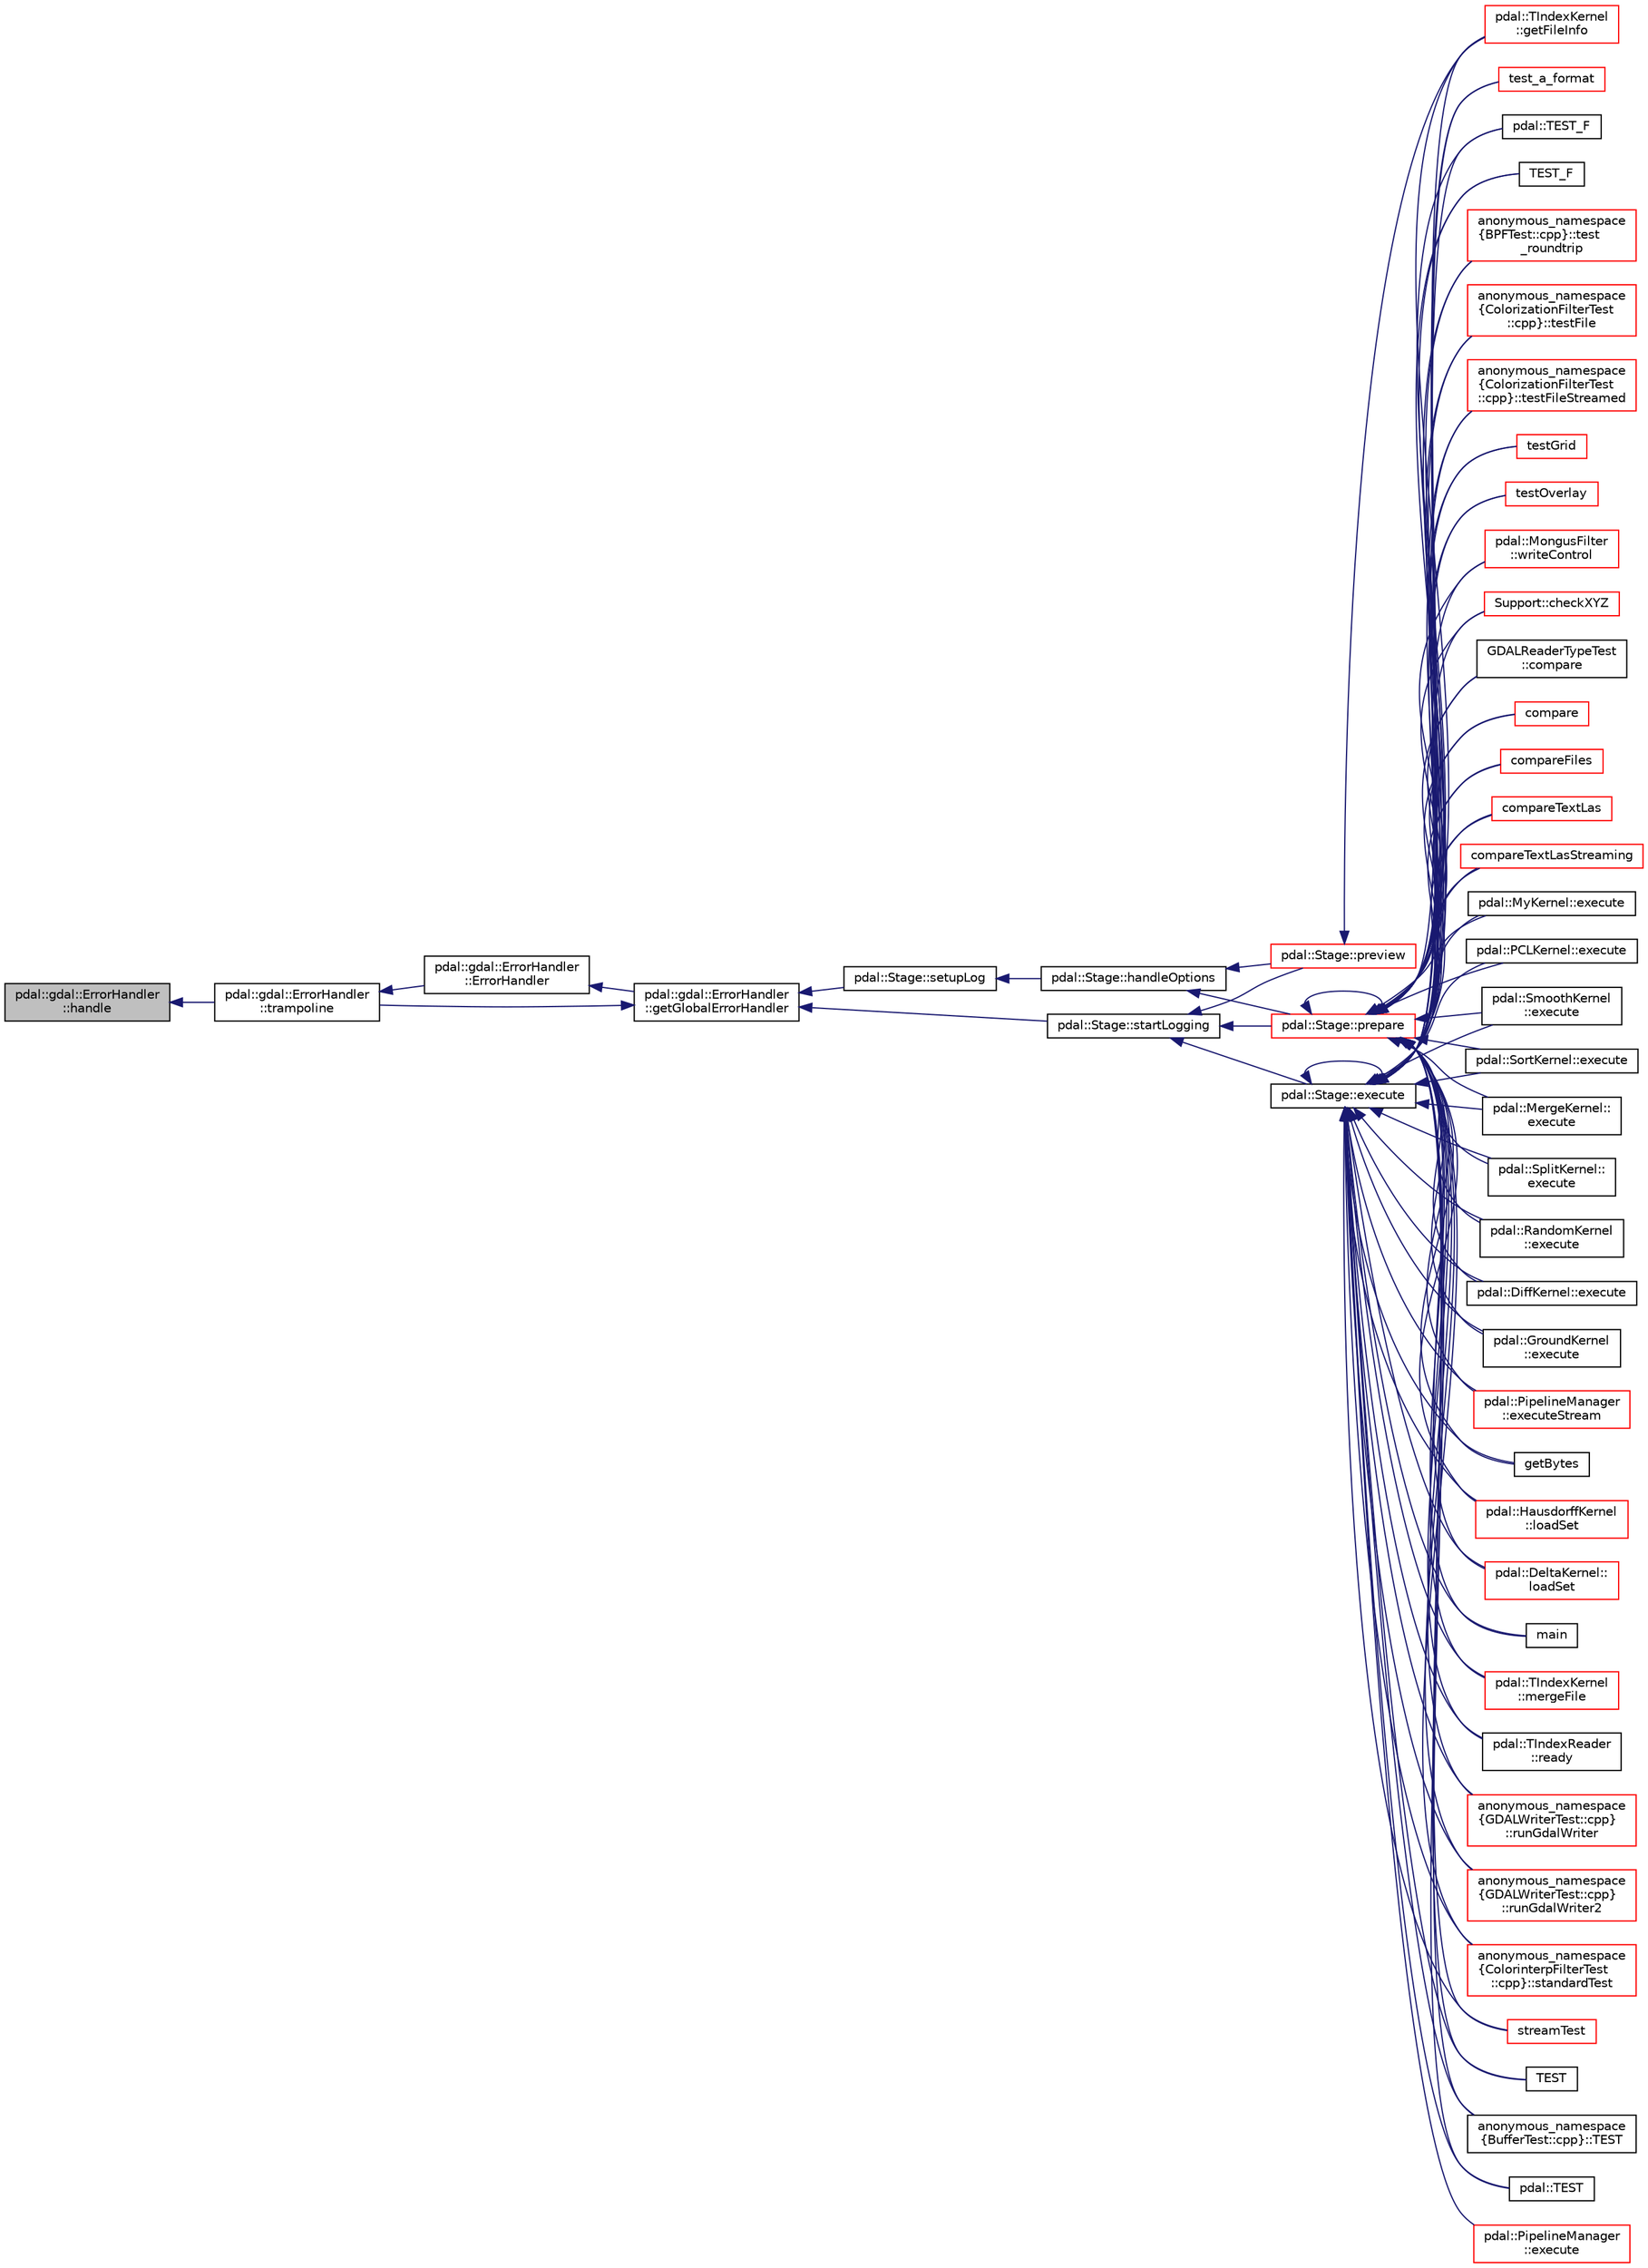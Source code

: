 digraph "pdal::gdal::ErrorHandler::handle"
{
  edge [fontname="Helvetica",fontsize="10",labelfontname="Helvetica",labelfontsize="10"];
  node [fontname="Helvetica",fontsize="10",shape=record];
  rankdir="LR";
  Node1 [label="pdal::gdal::ErrorHandler\l::handle",height=0.2,width=0.4,color="black", fillcolor="grey75", style="filled", fontcolor="black"];
  Node1 -> Node2 [dir="back",color="midnightblue",fontsize="10",style="solid",fontname="Helvetica"];
  Node2 [label="pdal::gdal::ErrorHandler\l::trampoline",height=0.2,width=0.4,color="black", fillcolor="white", style="filled",URL="$classpdal_1_1gdal_1_1ErrorHandler.html#a6381c703007e462e66d9906c806ec0a4"];
  Node2 -> Node3 [dir="back",color="midnightblue",fontsize="10",style="solid",fontname="Helvetica"];
  Node3 [label="pdal::gdal::ErrorHandler\l::ErrorHandler",height=0.2,width=0.4,color="black", fillcolor="white", style="filled",URL="$classpdal_1_1gdal_1_1ErrorHandler.html#a73215504640551589024d36018f81d33"];
  Node3 -> Node4 [dir="back",color="midnightblue",fontsize="10",style="solid",fontname="Helvetica"];
  Node4 [label="pdal::gdal::ErrorHandler\l::getGlobalErrorHandler",height=0.2,width=0.4,color="black", fillcolor="white", style="filled",URL="$classpdal_1_1gdal_1_1ErrorHandler.html#a56e0125595a43bf3b0cbd0b9a4bc55ea"];
  Node4 -> Node5 [dir="back",color="midnightblue",fontsize="10",style="solid",fontname="Helvetica"];
  Node5 [label="pdal::Stage::setupLog",height=0.2,width=0.4,color="black", fillcolor="white", style="filled",URL="$classpdal_1_1Stage.html#ab94db25b14b94de1f62f9738327accd2"];
  Node5 -> Node6 [dir="back",color="midnightblue",fontsize="10",style="solid",fontname="Helvetica"];
  Node6 [label="pdal::Stage::handleOptions",height=0.2,width=0.4,color="black", fillcolor="white", style="filled",URL="$classpdal_1_1Stage.html#a75f17f9b67f48f6aab1d98aadefc4d5c"];
  Node6 -> Node7 [dir="back",color="midnightblue",fontsize="10",style="solid",fontname="Helvetica"];
  Node7 [label="pdal::Stage::prepare",height=0.2,width=0.4,color="red", fillcolor="white", style="filled",URL="$classpdal_1_1Stage.html#a4b9296a59f8852b3d08630f1086bfbea"];
  Node7 -> Node8 [dir="back",color="midnightblue",fontsize="10",style="solid",fontname="Helvetica"];
  Node8 [label="Support::checkXYZ",height=0.2,width=0.4,color="red", fillcolor="white", style="filled",URL="$classSupport.html#a0f6b5ed9b20a213a0607f3b989b81cec"];
  Node7 -> Node9 [dir="back",color="midnightblue",fontsize="10",style="solid",fontname="Helvetica"];
  Node9 [label="GDALReaderTypeTest\l::compare",height=0.2,width=0.4,color="black", fillcolor="white", style="filled",URL="$classGDALReaderTypeTest.html#a7ccb2f33deda3d1840509c81f3718ca8"];
  Node7 -> Node10 [dir="back",color="midnightblue",fontsize="10",style="solid",fontname="Helvetica"];
  Node10 [label="compare",height=0.2,width=0.4,color="red", fillcolor="white", style="filled",URL="$OCITest_8cpp.html#aa992a42d3b52c376e3902f1412402781"];
  Node7 -> Node11 [dir="back",color="midnightblue",fontsize="10",style="solid",fontname="Helvetica"];
  Node11 [label="compareFiles",height=0.2,width=0.4,color="red", fillcolor="white", style="filled",URL="$LasWriterTest_8cpp.html#a3303a951654ed83ac6abc2a44e07b2d3"];
  Node7 -> Node12 [dir="back",color="midnightblue",fontsize="10",style="solid",fontname="Helvetica"];
  Node12 [label="compareTextLas",height=0.2,width=0.4,color="red", fillcolor="white", style="filled",URL="$TextReaderTest_8cpp.html#a509a22500d50c63ed7f1575067f5879d"];
  Node7 -> Node13 [dir="back",color="midnightblue",fontsize="10",style="solid",fontname="Helvetica"];
  Node13 [label="compareTextLasStreaming",height=0.2,width=0.4,color="red", fillcolor="white", style="filled",URL="$TextReaderTest_8cpp.html#afffb357c566f20e6383568d28525817a"];
  Node7 -> Node14 [dir="back",color="midnightblue",fontsize="10",style="solid",fontname="Helvetica"];
  Node14 [label="pdal::MyKernel::execute",height=0.2,width=0.4,color="black", fillcolor="white", style="filled",URL="$classpdal_1_1MyKernel.html#a2aa834686cb68aab88b9d40df48d6f13"];
  Node7 -> Node15 [dir="back",color="midnightblue",fontsize="10",style="solid",fontname="Helvetica"];
  Node15 [label="pdal::PCLKernel::execute",height=0.2,width=0.4,color="black", fillcolor="white", style="filled",URL="$classpdal_1_1PCLKernel.html#aab22ad378b4c29bbe5dd69ad6eb0c6ef"];
  Node7 -> Node16 [dir="back",color="midnightblue",fontsize="10",style="solid",fontname="Helvetica"];
  Node16 [label="pdal::SmoothKernel\l::execute",height=0.2,width=0.4,color="black", fillcolor="white", style="filled",URL="$classpdal_1_1SmoothKernel.html#a12357e09bb47a0567ed0af7089c3739f"];
  Node7 -> Node17 [dir="back",color="midnightblue",fontsize="10",style="solid",fontname="Helvetica"];
  Node17 [label="pdal::SortKernel::execute",height=0.2,width=0.4,color="black", fillcolor="white", style="filled",URL="$classpdal_1_1SortKernel.html#a35de433cd919ac9fc87a957395323820"];
  Node7 -> Node18 [dir="back",color="midnightblue",fontsize="10",style="solid",fontname="Helvetica"];
  Node18 [label="pdal::MergeKernel::\lexecute",height=0.2,width=0.4,color="black", fillcolor="white", style="filled",URL="$classpdal_1_1MergeKernel.html#a0f279da4375db6bb051489b6588fa897"];
  Node7 -> Node19 [dir="back",color="midnightblue",fontsize="10",style="solid",fontname="Helvetica"];
  Node19 [label="pdal::SplitKernel::\lexecute",height=0.2,width=0.4,color="black", fillcolor="white", style="filled",URL="$classpdal_1_1SplitKernel.html#aa93e386ee8d67c65d5c31d39ec7c9971"];
  Node7 -> Node20 [dir="back",color="midnightblue",fontsize="10",style="solid",fontname="Helvetica"];
  Node20 [label="pdal::RandomKernel\l::execute",height=0.2,width=0.4,color="black", fillcolor="white", style="filled",URL="$classpdal_1_1RandomKernel.html#ae101bc78cfab26709852a1ef31d7a38f"];
  Node7 -> Node21 [dir="back",color="midnightblue",fontsize="10",style="solid",fontname="Helvetica"];
  Node21 [label="pdal::DiffKernel::execute",height=0.2,width=0.4,color="black", fillcolor="white", style="filled",URL="$classpdal_1_1DiffKernel.html#a5594ac6561864e2c80a26545397d56f6"];
  Node7 -> Node22 [dir="back",color="midnightblue",fontsize="10",style="solid",fontname="Helvetica"];
  Node22 [label="pdal::GroundKernel\l::execute",height=0.2,width=0.4,color="black", fillcolor="white", style="filled",URL="$classpdal_1_1GroundKernel.html#a652b5f932cd5e982b887917a82f692e2"];
  Node7 -> Node23 [dir="back",color="midnightblue",fontsize="10",style="solid",fontname="Helvetica"];
  Node23 [label="pdal::PipelineManager\l::executeStream",height=0.2,width=0.4,color="red", fillcolor="white", style="filled",URL="$classpdal_1_1PipelineManager.html#a657ff17a1dce54e42bd3f152759a896c"];
  Node7 -> Node24 [dir="back",color="midnightblue",fontsize="10",style="solid",fontname="Helvetica"];
  Node24 [label="getBytes",height=0.2,width=0.4,color="black", fillcolor="white", style="filled",URL="$CompressionTest_8cpp.html#a6d46cc9b57a277b3a7c486859232bcf8"];
  Node7 -> Node25 [dir="back",color="midnightblue",fontsize="10",style="solid",fontname="Helvetica"];
  Node25 [label="pdal::TIndexKernel\l::getFileInfo",height=0.2,width=0.4,color="red", fillcolor="white", style="filled",URL="$classpdal_1_1TIndexKernel.html#a496ad191832c2af610f60ae5ef00d1d0"];
  Node7 -> Node26 [dir="back",color="midnightblue",fontsize="10",style="solid",fontname="Helvetica"];
  Node26 [label="pdal::HausdorffKernel\l::loadSet",height=0.2,width=0.4,color="red", fillcolor="white", style="filled",URL="$classpdal_1_1HausdorffKernel.html#a1d3664d111d8b5abc23ab609e3b9163e"];
  Node7 -> Node27 [dir="back",color="midnightblue",fontsize="10",style="solid",fontname="Helvetica"];
  Node27 [label="pdal::DeltaKernel::\lloadSet",height=0.2,width=0.4,color="red", fillcolor="white", style="filled",URL="$classpdal_1_1DeltaKernel.html#a9f78c94029ba013d88acd41301de7ee2"];
  Node7 -> Node28 [dir="back",color="midnightblue",fontsize="10",style="solid",fontname="Helvetica"];
  Node28 [label="main",height=0.2,width=0.4,color="black", fillcolor="white", style="filled",URL="$tutorial_8cpp.html#a0ddf1224851353fc92bfbff6f499fa97"];
  Node7 -> Node29 [dir="back",color="midnightblue",fontsize="10",style="solid",fontname="Helvetica"];
  Node29 [label="pdal::TIndexKernel\l::mergeFile",height=0.2,width=0.4,color="red", fillcolor="white", style="filled",URL="$classpdal_1_1TIndexKernel.html#a260c46e9fc8a9e5dddd395c93422dfa6"];
  Node7 -> Node7 [dir="back",color="midnightblue",fontsize="10",style="solid",fontname="Helvetica"];
  Node7 -> Node30 [dir="back",color="midnightblue",fontsize="10",style="solid",fontname="Helvetica"];
  Node30 [label="pdal::TIndexReader\l::ready",height=0.2,width=0.4,color="black", fillcolor="white", style="filled",URL="$classpdal_1_1TIndexReader.html#aab30ff453c7bb99f11295f9a6395f9a9"];
  Node7 -> Node31 [dir="back",color="midnightblue",fontsize="10",style="solid",fontname="Helvetica"];
  Node31 [label="anonymous_namespace\l\{GDALWriterTest::cpp\}\l::runGdalWriter",height=0.2,width=0.4,color="red", fillcolor="white", style="filled",URL="$namespaceanonymous__namespace_02GDALWriterTest_8cpp_03.html#afa82c052f6116c30a757052c3013ec06"];
  Node7 -> Node32 [dir="back",color="midnightblue",fontsize="10",style="solid",fontname="Helvetica"];
  Node32 [label="anonymous_namespace\l\{GDALWriterTest::cpp\}\l::runGdalWriter2",height=0.2,width=0.4,color="red", fillcolor="white", style="filled",URL="$namespaceanonymous__namespace_02GDALWriterTest_8cpp_03.html#ab4af538727de76014b4faf8c8b616793"];
  Node7 -> Node33 [dir="back",color="midnightblue",fontsize="10",style="solid",fontname="Helvetica"];
  Node33 [label="anonymous_namespace\l\{ColorinterpFilterTest\l::cpp\}::standardTest",height=0.2,width=0.4,color="red", fillcolor="white", style="filled",URL="$namespaceanonymous__namespace_02ColorinterpFilterTest_8cpp_03.html#a2c7a8c71c9e37bd0e7821a01064bd259"];
  Node7 -> Node34 [dir="back",color="midnightblue",fontsize="10",style="solid",fontname="Helvetica"];
  Node34 [label="streamTest",height=0.2,width=0.4,color="red", fillcolor="white", style="filled",URL="$LasReaderTest_8cpp.html#a3fe845027bd4709eb9126245edd6f3c6"];
  Node7 -> Node35 [dir="back",color="midnightblue",fontsize="10",style="solid",fontname="Helvetica"];
  Node35 [label="TEST",height=0.2,width=0.4,color="black", fillcolor="white", style="filled",URL="$MatlabReaderTest_8cpp.html#a13d075df757d9911160c6c091b867b08"];
  Node7 -> Node36 [dir="back",color="midnightblue",fontsize="10",style="solid",fontname="Helvetica"];
  Node36 [label="anonymous_namespace\l\{BufferTest::cpp\}::TEST",height=0.2,width=0.4,color="black", fillcolor="white", style="filled",URL="$namespaceanonymous__namespace_02BufferTest_8cpp_03.html#aa82a48c7e159e43f9c99511f10d16b3c"];
  Node7 -> Node37 [dir="back",color="midnightblue",fontsize="10",style="solid",fontname="Helvetica"];
  Node37 [label="pdal::TEST",height=0.2,width=0.4,color="black", fillcolor="white", style="filled",URL="$namespacepdal.html#a51cbf5225e506db21e7efe20f4eebb09"];
  Node7 -> Node38 [dir="back",color="midnightblue",fontsize="10",style="solid",fontname="Helvetica"];
  Node38 [label="test_a_format",height=0.2,width=0.4,color="red", fillcolor="white", style="filled",URL="$LasReaderTest_8cpp.html#aa76b17cddb63cde84b93800acc213041"];
  Node7 -> Node39 [dir="back",color="midnightblue",fontsize="10",style="solid",fontname="Helvetica"];
  Node39 [label="pdal::TEST_F",height=0.2,width=0.4,color="black", fillcolor="white", style="filled",URL="$namespacepdal.html#ab19387b4eb501050585c3603e06db46a"];
  Node7 -> Node40 [dir="back",color="midnightblue",fontsize="10",style="solid",fontname="Helvetica"];
  Node40 [label="TEST_F",height=0.2,width=0.4,color="black", fillcolor="white", style="filled",URL="$GreyhoundReaderTest_8cpp.html#af2d766907254ea1571821d6d621f0b61"];
  Node7 -> Node41 [dir="back",color="midnightblue",fontsize="10",style="solid",fontname="Helvetica"];
  Node41 [label="anonymous_namespace\l\{BPFTest::cpp\}::test\l_roundtrip",height=0.2,width=0.4,color="red", fillcolor="white", style="filled",URL="$namespaceanonymous__namespace_02BPFTest_8cpp_03.html#a55eec1c3e76a6cdaa20e260fb6c03fe9"];
  Node7 -> Node42 [dir="back",color="midnightblue",fontsize="10",style="solid",fontname="Helvetica"];
  Node42 [label="anonymous_namespace\l\{ColorizationFilterTest\l::cpp\}::testFile",height=0.2,width=0.4,color="red", fillcolor="white", style="filled",URL="$namespaceanonymous__namespace_02ColorizationFilterTest_8cpp_03.html#a9ecba8dd0dc941d16a50be7a9a264b07"];
  Node7 -> Node43 [dir="back",color="midnightblue",fontsize="10",style="solid",fontname="Helvetica"];
  Node43 [label="anonymous_namespace\l\{ColorizationFilterTest\l::cpp\}::testFileStreamed",height=0.2,width=0.4,color="red", fillcolor="white", style="filled",URL="$namespaceanonymous__namespace_02ColorizationFilterTest_8cpp_03.html#a34ec954a3562386020f65ce3ad8d025e"];
  Node7 -> Node44 [dir="back",color="midnightblue",fontsize="10",style="solid",fontname="Helvetica"];
  Node44 [label="testGrid",height=0.2,width=0.4,color="red", fillcolor="white", style="filled",URL="$FauxReaderTest_8cpp.html#a3d5539afea38de83c9e480676f12c736"];
  Node7 -> Node45 [dir="back",color="midnightblue",fontsize="10",style="solid",fontname="Helvetica"];
  Node45 [label="testOverlay",height=0.2,width=0.4,color="red", fillcolor="white", style="filled",URL="$OverlayFilterTest_8cpp.html#a81ea698dfcbc49b4d563206ceb68d003"];
  Node7 -> Node46 [dir="back",color="midnightblue",fontsize="10",style="solid",fontname="Helvetica"];
  Node46 [label="pdal::MongusFilter\l::writeControl",height=0.2,width=0.4,color="red", fillcolor="white", style="filled",URL="$classpdal_1_1MongusFilter.html#aaacd9ce3a847541bad94929bb8f28179"];
  Node6 -> Node47 [dir="back",color="midnightblue",fontsize="10",style="solid",fontname="Helvetica"];
  Node47 [label="pdal::Stage::preview",height=0.2,width=0.4,color="red", fillcolor="white", style="filled",URL="$classpdal_1_1Stage.html#a25bb5ef4315f98fb88657876077ae7e4"];
  Node47 -> Node25 [dir="back",color="midnightblue",fontsize="10",style="solid",fontname="Helvetica"];
  Node4 -> Node48 [dir="back",color="midnightblue",fontsize="10",style="solid",fontname="Helvetica"];
  Node48 [label="pdal::Stage::startLogging",height=0.2,width=0.4,color="black", fillcolor="white", style="filled",URL="$classpdal_1_1Stage.html#a74cf636cb0f633411e4e40dcd718508a"];
  Node48 -> Node49 [dir="back",color="midnightblue",fontsize="10",style="solid",fontname="Helvetica"];
  Node49 [label="pdal::Stage::execute",height=0.2,width=0.4,color="black", fillcolor="white", style="filled",URL="$classpdal_1_1Stage.html#a1615c4aa5ec5e48f90d73f0e7a796935"];
  Node49 -> Node8 [dir="back",color="midnightblue",fontsize="10",style="solid",fontname="Helvetica"];
  Node49 -> Node9 [dir="back",color="midnightblue",fontsize="10",style="solid",fontname="Helvetica"];
  Node49 -> Node10 [dir="back",color="midnightblue",fontsize="10",style="solid",fontname="Helvetica"];
  Node49 -> Node11 [dir="back",color="midnightblue",fontsize="10",style="solid",fontname="Helvetica"];
  Node49 -> Node12 [dir="back",color="midnightblue",fontsize="10",style="solid",fontname="Helvetica"];
  Node49 -> Node13 [dir="back",color="midnightblue",fontsize="10",style="solid",fontname="Helvetica"];
  Node49 -> Node14 [dir="back",color="midnightblue",fontsize="10",style="solid",fontname="Helvetica"];
  Node49 -> Node15 [dir="back",color="midnightblue",fontsize="10",style="solid",fontname="Helvetica"];
  Node49 -> Node16 [dir="back",color="midnightblue",fontsize="10",style="solid",fontname="Helvetica"];
  Node49 -> Node17 [dir="back",color="midnightblue",fontsize="10",style="solid",fontname="Helvetica"];
  Node49 -> Node18 [dir="back",color="midnightblue",fontsize="10",style="solid",fontname="Helvetica"];
  Node49 -> Node19 [dir="back",color="midnightblue",fontsize="10",style="solid",fontname="Helvetica"];
  Node49 -> Node20 [dir="back",color="midnightblue",fontsize="10",style="solid",fontname="Helvetica"];
  Node49 -> Node21 [dir="back",color="midnightblue",fontsize="10",style="solid",fontname="Helvetica"];
  Node49 -> Node22 [dir="back",color="midnightblue",fontsize="10",style="solid",fontname="Helvetica"];
  Node49 -> Node50 [dir="back",color="midnightblue",fontsize="10",style="solid",fontname="Helvetica"];
  Node50 [label="pdal::PipelineManager\l::execute",height=0.2,width=0.4,color="red", fillcolor="white", style="filled",URL="$classpdal_1_1PipelineManager.html#a826f2b5b837f610c14d18777b595abff"];
  Node49 -> Node49 [dir="back",color="midnightblue",fontsize="10",style="solid",fontname="Helvetica"];
  Node49 -> Node23 [dir="back",color="midnightblue",fontsize="10",style="solid",fontname="Helvetica"];
  Node49 -> Node24 [dir="back",color="midnightblue",fontsize="10",style="solid",fontname="Helvetica"];
  Node49 -> Node25 [dir="back",color="midnightblue",fontsize="10",style="solid",fontname="Helvetica"];
  Node49 -> Node26 [dir="back",color="midnightblue",fontsize="10",style="solid",fontname="Helvetica"];
  Node49 -> Node27 [dir="back",color="midnightblue",fontsize="10",style="solid",fontname="Helvetica"];
  Node49 -> Node28 [dir="back",color="midnightblue",fontsize="10",style="solid",fontname="Helvetica"];
  Node49 -> Node29 [dir="back",color="midnightblue",fontsize="10",style="solid",fontname="Helvetica"];
  Node49 -> Node30 [dir="back",color="midnightblue",fontsize="10",style="solid",fontname="Helvetica"];
  Node49 -> Node31 [dir="back",color="midnightblue",fontsize="10",style="solid",fontname="Helvetica"];
  Node49 -> Node32 [dir="back",color="midnightblue",fontsize="10",style="solid",fontname="Helvetica"];
  Node49 -> Node33 [dir="back",color="midnightblue",fontsize="10",style="solid",fontname="Helvetica"];
  Node49 -> Node34 [dir="back",color="midnightblue",fontsize="10",style="solid",fontname="Helvetica"];
  Node49 -> Node35 [dir="back",color="midnightblue",fontsize="10",style="solid",fontname="Helvetica"];
  Node49 -> Node36 [dir="back",color="midnightblue",fontsize="10",style="solid",fontname="Helvetica"];
  Node49 -> Node37 [dir="back",color="midnightblue",fontsize="10",style="solid",fontname="Helvetica"];
  Node49 -> Node38 [dir="back",color="midnightblue",fontsize="10",style="solid",fontname="Helvetica"];
  Node49 -> Node39 [dir="back",color="midnightblue",fontsize="10",style="solid",fontname="Helvetica"];
  Node49 -> Node40 [dir="back",color="midnightblue",fontsize="10",style="solid",fontname="Helvetica"];
  Node49 -> Node41 [dir="back",color="midnightblue",fontsize="10",style="solid",fontname="Helvetica"];
  Node49 -> Node42 [dir="back",color="midnightblue",fontsize="10",style="solid",fontname="Helvetica"];
  Node49 -> Node43 [dir="back",color="midnightblue",fontsize="10",style="solid",fontname="Helvetica"];
  Node49 -> Node44 [dir="back",color="midnightblue",fontsize="10",style="solid",fontname="Helvetica"];
  Node49 -> Node45 [dir="back",color="midnightblue",fontsize="10",style="solid",fontname="Helvetica"];
  Node49 -> Node46 [dir="back",color="midnightblue",fontsize="10",style="solid",fontname="Helvetica"];
  Node48 -> Node7 [dir="back",color="midnightblue",fontsize="10",style="solid",fontname="Helvetica"];
  Node48 -> Node47 [dir="back",color="midnightblue",fontsize="10",style="solid",fontname="Helvetica"];
  Node4 -> Node2 [dir="back",color="midnightblue",fontsize="10",style="solid",fontname="Helvetica"];
}
